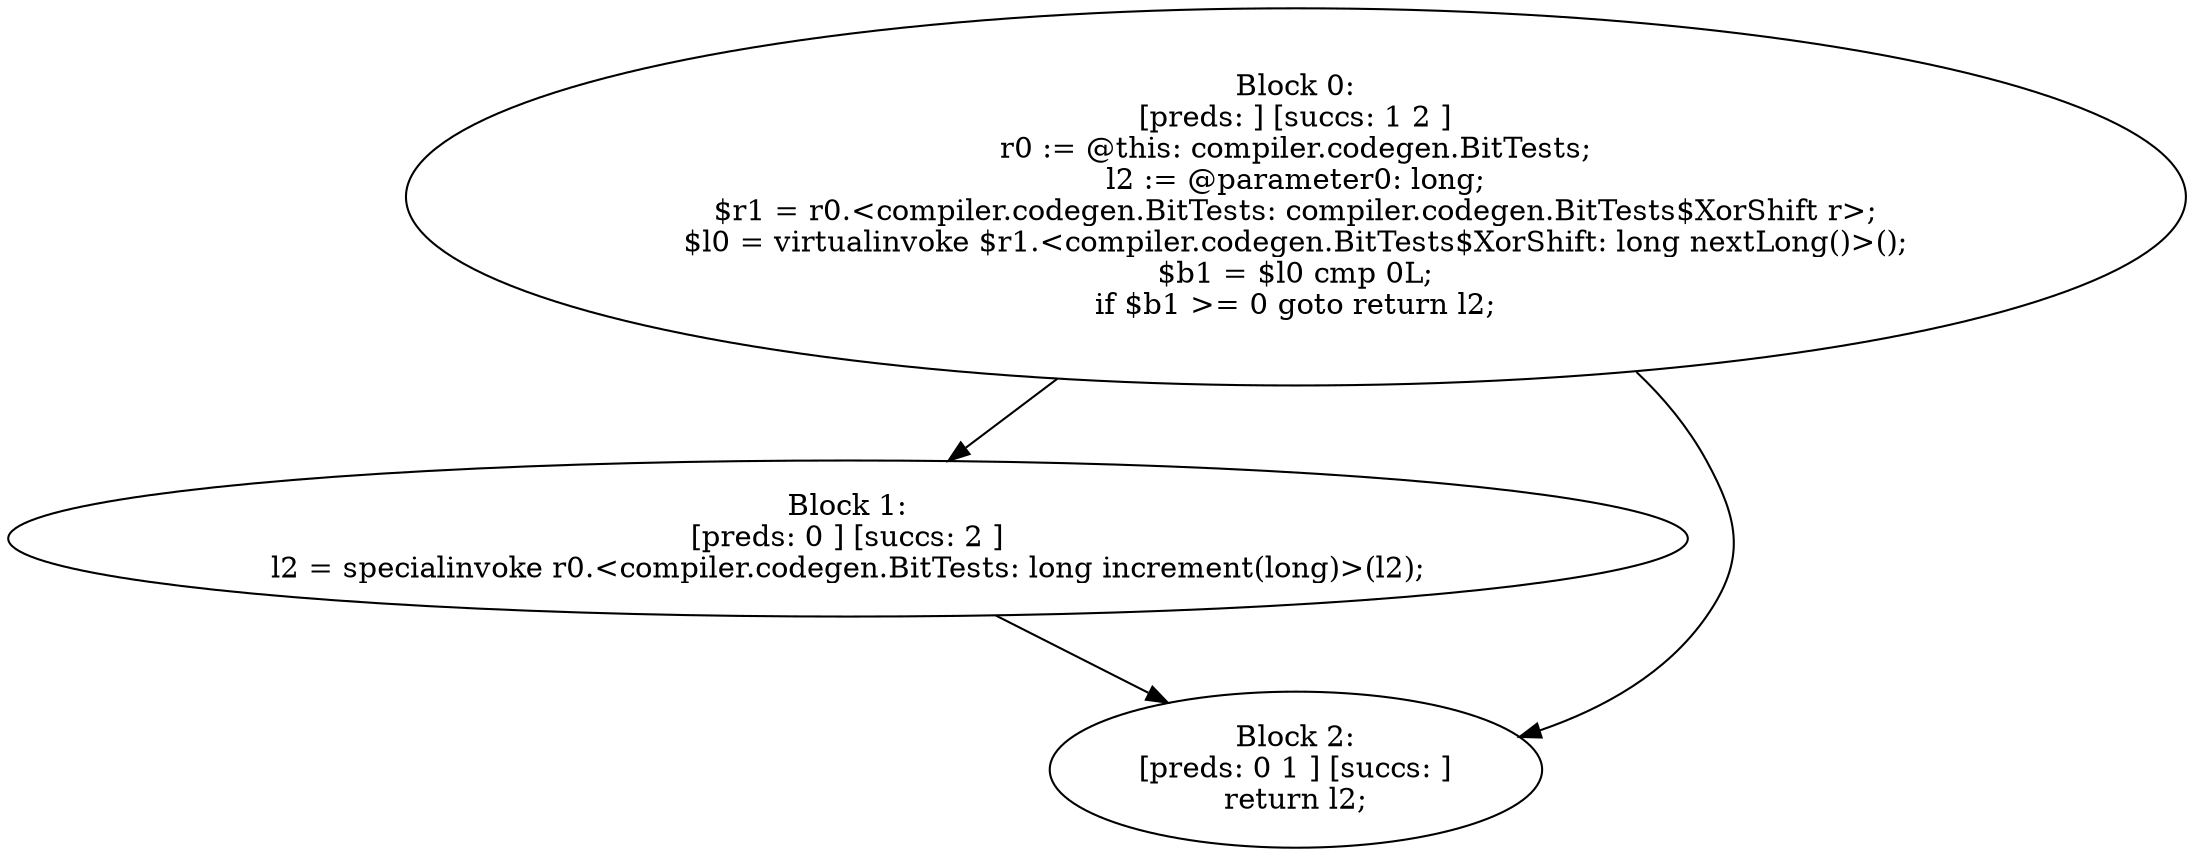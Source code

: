 digraph "unitGraph" {
    "Block 0:
[preds: ] [succs: 1 2 ]
r0 := @this: compiler.codegen.BitTests;
l2 := @parameter0: long;
$r1 = r0.<compiler.codegen.BitTests: compiler.codegen.BitTests$XorShift r>;
$l0 = virtualinvoke $r1.<compiler.codegen.BitTests$XorShift: long nextLong()>();
$b1 = $l0 cmp 0L;
if $b1 >= 0 goto return l2;
"
    "Block 1:
[preds: 0 ] [succs: 2 ]
l2 = specialinvoke r0.<compiler.codegen.BitTests: long increment(long)>(l2);
"
    "Block 2:
[preds: 0 1 ] [succs: ]
return l2;
"
    "Block 0:
[preds: ] [succs: 1 2 ]
r0 := @this: compiler.codegen.BitTests;
l2 := @parameter0: long;
$r1 = r0.<compiler.codegen.BitTests: compiler.codegen.BitTests$XorShift r>;
$l0 = virtualinvoke $r1.<compiler.codegen.BitTests$XorShift: long nextLong()>();
$b1 = $l0 cmp 0L;
if $b1 >= 0 goto return l2;
"->"Block 1:
[preds: 0 ] [succs: 2 ]
l2 = specialinvoke r0.<compiler.codegen.BitTests: long increment(long)>(l2);
";
    "Block 0:
[preds: ] [succs: 1 2 ]
r0 := @this: compiler.codegen.BitTests;
l2 := @parameter0: long;
$r1 = r0.<compiler.codegen.BitTests: compiler.codegen.BitTests$XorShift r>;
$l0 = virtualinvoke $r1.<compiler.codegen.BitTests$XorShift: long nextLong()>();
$b1 = $l0 cmp 0L;
if $b1 >= 0 goto return l2;
"->"Block 2:
[preds: 0 1 ] [succs: ]
return l2;
";
    "Block 1:
[preds: 0 ] [succs: 2 ]
l2 = specialinvoke r0.<compiler.codegen.BitTests: long increment(long)>(l2);
"->"Block 2:
[preds: 0 1 ] [succs: ]
return l2;
";
}
